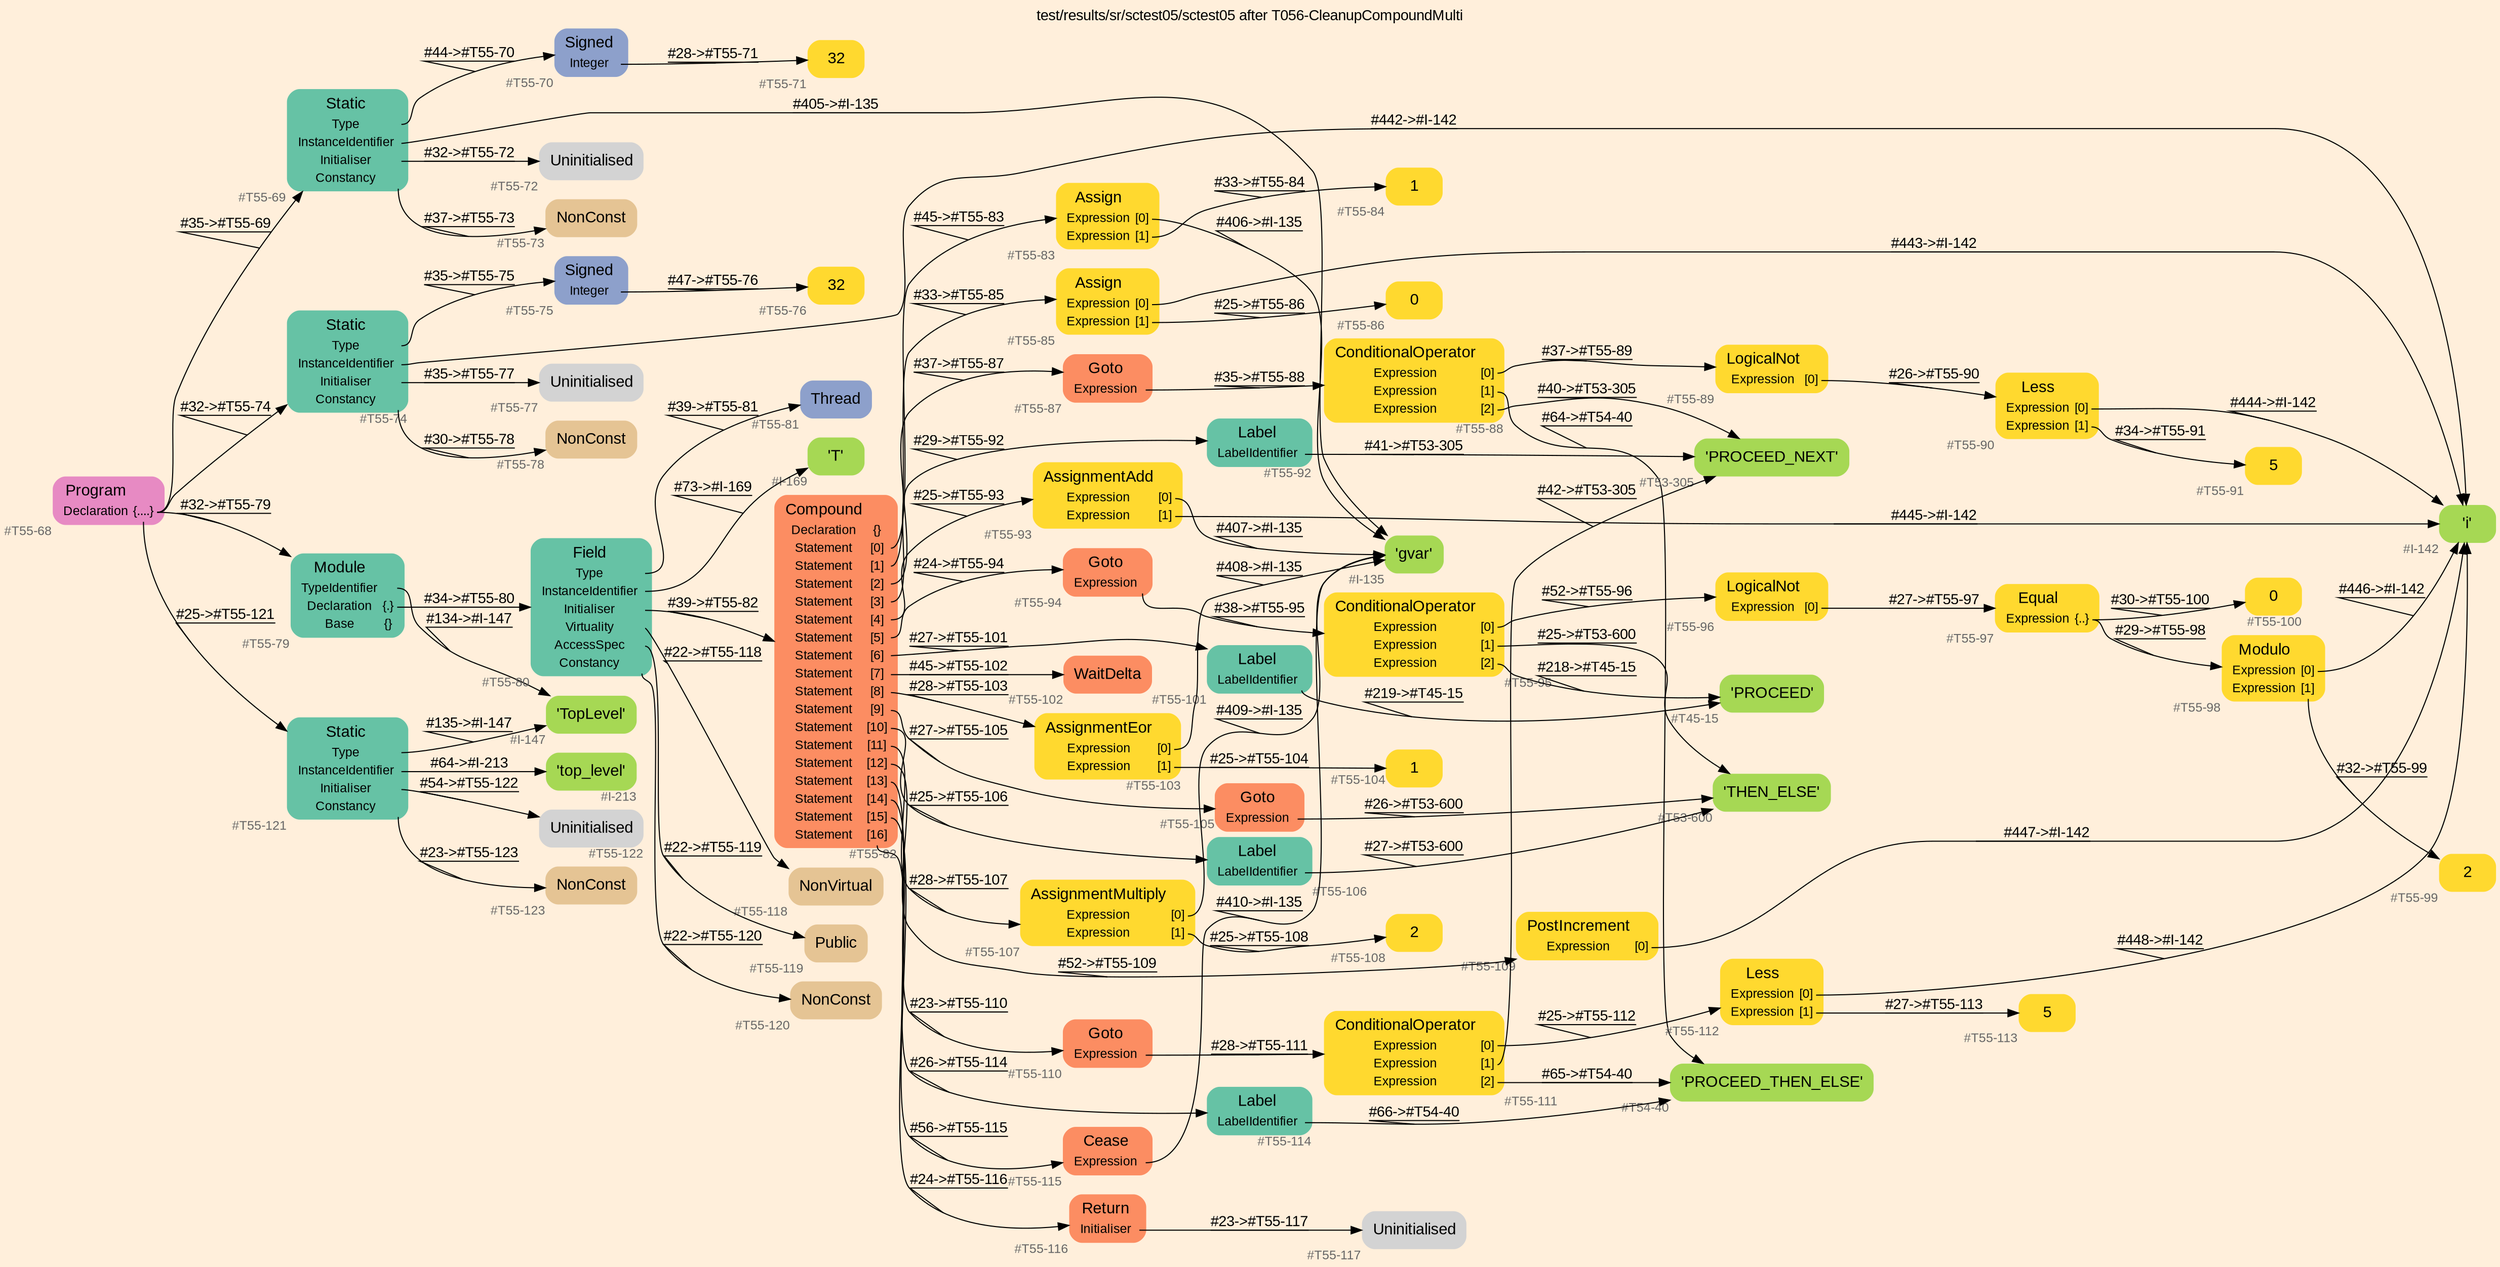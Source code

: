 digraph "test/results/sr/sctest05/sctest05 after T056-CleanupCompoundMulti" {
label = "test/results/sr/sctest05/sctest05 after T056-CleanupCompoundMulti"
labelloc = t
graph [
    rankdir = "LR"
    ranksep = 0.3
    bgcolor = antiquewhite1
    color = black
    fontcolor = black
    fontname = "Arial"
];
node [
    fontname = "Arial"
];
edge [
    fontname = "Arial"
];

// -------------------- node figure --------------------
// -------- block #T55-68 ----------
"#T55-68" [
    fillcolor = "/set28/4"
    xlabel = "#T55-68"
    fontsize = "12"
    fontcolor = grey40
    shape = "plaintext"
    label = <<TABLE BORDER="0" CELLBORDER="0" CELLSPACING="0">
     <TR><TD><FONT COLOR="black" POINT-SIZE="15">Program</FONT></TD></TR>
     <TR><TD><FONT COLOR="black" POINT-SIZE="12">Declaration</FONT></TD><TD PORT="port0"><FONT COLOR="black" POINT-SIZE="12">{....}</FONT></TD></TR>
    </TABLE>>
    style = "rounded,filled"
];

// -------- block #T55-69 ----------
"#T55-69" [
    fillcolor = "/set28/1"
    xlabel = "#T55-69"
    fontsize = "12"
    fontcolor = grey40
    shape = "plaintext"
    label = <<TABLE BORDER="0" CELLBORDER="0" CELLSPACING="0">
     <TR><TD><FONT COLOR="black" POINT-SIZE="15">Static</FONT></TD></TR>
     <TR><TD><FONT COLOR="black" POINT-SIZE="12">Type</FONT></TD><TD PORT="port0"></TD></TR>
     <TR><TD><FONT COLOR="black" POINT-SIZE="12">InstanceIdentifier</FONT></TD><TD PORT="port1"></TD></TR>
     <TR><TD><FONT COLOR="black" POINT-SIZE="12">Initialiser</FONT></TD><TD PORT="port2"></TD></TR>
     <TR><TD><FONT COLOR="black" POINT-SIZE="12">Constancy</FONT></TD><TD PORT="port3"></TD></TR>
    </TABLE>>
    style = "rounded,filled"
];

// -------- block #T55-70 ----------
"#T55-70" [
    fillcolor = "/set28/3"
    xlabel = "#T55-70"
    fontsize = "12"
    fontcolor = grey40
    shape = "plaintext"
    label = <<TABLE BORDER="0" CELLBORDER="0" CELLSPACING="0">
     <TR><TD><FONT COLOR="black" POINT-SIZE="15">Signed</FONT></TD></TR>
     <TR><TD><FONT COLOR="black" POINT-SIZE="12">Integer</FONT></TD><TD PORT="port0"></TD></TR>
    </TABLE>>
    style = "rounded,filled"
];

// -------- block #T55-71 ----------
"#T55-71" [
    fillcolor = "/set28/6"
    xlabel = "#T55-71"
    fontsize = "12"
    fontcolor = grey40
    shape = "plaintext"
    label = <<TABLE BORDER="0" CELLBORDER="0" CELLSPACING="0">
     <TR><TD><FONT COLOR="black" POINT-SIZE="15">32</FONT></TD></TR>
    </TABLE>>
    style = "rounded,filled"
];

// -------- block #I-135 ----------
"#I-135" [
    fillcolor = "/set28/5"
    xlabel = "#I-135"
    fontsize = "12"
    fontcolor = grey40
    shape = "plaintext"
    label = <<TABLE BORDER="0" CELLBORDER="0" CELLSPACING="0">
     <TR><TD><FONT COLOR="black" POINT-SIZE="15">'gvar'</FONT></TD></TR>
    </TABLE>>
    style = "rounded,filled"
];

// -------- block #T55-72 ----------
"#T55-72" [
    xlabel = "#T55-72"
    fontsize = "12"
    fontcolor = grey40
    shape = "plaintext"
    label = <<TABLE BORDER="0" CELLBORDER="0" CELLSPACING="0">
     <TR><TD><FONT COLOR="black" POINT-SIZE="15">Uninitialised</FONT></TD></TR>
    </TABLE>>
    style = "rounded,filled"
];

// -------- block #T55-73 ----------
"#T55-73" [
    fillcolor = "/set28/7"
    xlabel = "#T55-73"
    fontsize = "12"
    fontcolor = grey40
    shape = "plaintext"
    label = <<TABLE BORDER="0" CELLBORDER="0" CELLSPACING="0">
     <TR><TD><FONT COLOR="black" POINT-SIZE="15">NonConst</FONT></TD></TR>
    </TABLE>>
    style = "rounded,filled"
];

// -------- block #T55-74 ----------
"#T55-74" [
    fillcolor = "/set28/1"
    xlabel = "#T55-74"
    fontsize = "12"
    fontcolor = grey40
    shape = "plaintext"
    label = <<TABLE BORDER="0" CELLBORDER="0" CELLSPACING="0">
     <TR><TD><FONT COLOR="black" POINT-SIZE="15">Static</FONT></TD></TR>
     <TR><TD><FONT COLOR="black" POINT-SIZE="12">Type</FONT></TD><TD PORT="port0"></TD></TR>
     <TR><TD><FONT COLOR="black" POINT-SIZE="12">InstanceIdentifier</FONT></TD><TD PORT="port1"></TD></TR>
     <TR><TD><FONT COLOR="black" POINT-SIZE="12">Initialiser</FONT></TD><TD PORT="port2"></TD></TR>
     <TR><TD><FONT COLOR="black" POINT-SIZE="12">Constancy</FONT></TD><TD PORT="port3"></TD></TR>
    </TABLE>>
    style = "rounded,filled"
];

// -------- block #T55-75 ----------
"#T55-75" [
    fillcolor = "/set28/3"
    xlabel = "#T55-75"
    fontsize = "12"
    fontcolor = grey40
    shape = "plaintext"
    label = <<TABLE BORDER="0" CELLBORDER="0" CELLSPACING="0">
     <TR><TD><FONT COLOR="black" POINT-SIZE="15">Signed</FONT></TD></TR>
     <TR><TD><FONT COLOR="black" POINT-SIZE="12">Integer</FONT></TD><TD PORT="port0"></TD></TR>
    </TABLE>>
    style = "rounded,filled"
];

// -------- block #T55-76 ----------
"#T55-76" [
    fillcolor = "/set28/6"
    xlabel = "#T55-76"
    fontsize = "12"
    fontcolor = grey40
    shape = "plaintext"
    label = <<TABLE BORDER="0" CELLBORDER="0" CELLSPACING="0">
     <TR><TD><FONT COLOR="black" POINT-SIZE="15">32</FONT></TD></TR>
    </TABLE>>
    style = "rounded,filled"
];

// -------- block #I-142 ----------
"#I-142" [
    fillcolor = "/set28/5"
    xlabel = "#I-142"
    fontsize = "12"
    fontcolor = grey40
    shape = "plaintext"
    label = <<TABLE BORDER="0" CELLBORDER="0" CELLSPACING="0">
     <TR><TD><FONT COLOR="black" POINT-SIZE="15">'i'</FONT></TD></TR>
    </TABLE>>
    style = "rounded,filled"
];

// -------- block #T55-77 ----------
"#T55-77" [
    xlabel = "#T55-77"
    fontsize = "12"
    fontcolor = grey40
    shape = "plaintext"
    label = <<TABLE BORDER="0" CELLBORDER="0" CELLSPACING="0">
     <TR><TD><FONT COLOR="black" POINT-SIZE="15">Uninitialised</FONT></TD></TR>
    </TABLE>>
    style = "rounded,filled"
];

// -------- block #T55-78 ----------
"#T55-78" [
    fillcolor = "/set28/7"
    xlabel = "#T55-78"
    fontsize = "12"
    fontcolor = grey40
    shape = "plaintext"
    label = <<TABLE BORDER="0" CELLBORDER="0" CELLSPACING="0">
     <TR><TD><FONT COLOR="black" POINT-SIZE="15">NonConst</FONT></TD></TR>
    </TABLE>>
    style = "rounded,filled"
];

// -------- block #T55-79 ----------
"#T55-79" [
    fillcolor = "/set28/1"
    xlabel = "#T55-79"
    fontsize = "12"
    fontcolor = grey40
    shape = "plaintext"
    label = <<TABLE BORDER="0" CELLBORDER="0" CELLSPACING="0">
     <TR><TD><FONT COLOR="black" POINT-SIZE="15">Module</FONT></TD></TR>
     <TR><TD><FONT COLOR="black" POINT-SIZE="12">TypeIdentifier</FONT></TD><TD PORT="port0"></TD></TR>
     <TR><TD><FONT COLOR="black" POINT-SIZE="12">Declaration</FONT></TD><TD PORT="port1"><FONT COLOR="black" POINT-SIZE="12">{.}</FONT></TD></TR>
     <TR><TD><FONT COLOR="black" POINT-SIZE="12">Base</FONT></TD><TD PORT="port2"><FONT COLOR="black" POINT-SIZE="12">{}</FONT></TD></TR>
    </TABLE>>
    style = "rounded,filled"
];

// -------- block #I-147 ----------
"#I-147" [
    fillcolor = "/set28/5"
    xlabel = "#I-147"
    fontsize = "12"
    fontcolor = grey40
    shape = "plaintext"
    label = <<TABLE BORDER="0" CELLBORDER="0" CELLSPACING="0">
     <TR><TD><FONT COLOR="black" POINT-SIZE="15">'TopLevel'</FONT></TD></TR>
    </TABLE>>
    style = "rounded,filled"
];

// -------- block #T55-80 ----------
"#T55-80" [
    fillcolor = "/set28/1"
    xlabel = "#T55-80"
    fontsize = "12"
    fontcolor = grey40
    shape = "plaintext"
    label = <<TABLE BORDER="0" CELLBORDER="0" CELLSPACING="0">
     <TR><TD><FONT COLOR="black" POINT-SIZE="15">Field</FONT></TD></TR>
     <TR><TD><FONT COLOR="black" POINT-SIZE="12">Type</FONT></TD><TD PORT="port0"></TD></TR>
     <TR><TD><FONT COLOR="black" POINT-SIZE="12">InstanceIdentifier</FONT></TD><TD PORT="port1"></TD></TR>
     <TR><TD><FONT COLOR="black" POINT-SIZE="12">Initialiser</FONT></TD><TD PORT="port2"></TD></TR>
     <TR><TD><FONT COLOR="black" POINT-SIZE="12">Virtuality</FONT></TD><TD PORT="port3"></TD></TR>
     <TR><TD><FONT COLOR="black" POINT-SIZE="12">AccessSpec</FONT></TD><TD PORT="port4"></TD></TR>
     <TR><TD><FONT COLOR="black" POINT-SIZE="12">Constancy</FONT></TD><TD PORT="port5"></TD></TR>
    </TABLE>>
    style = "rounded,filled"
];

// -------- block #T55-81 ----------
"#T55-81" [
    fillcolor = "/set28/3"
    xlabel = "#T55-81"
    fontsize = "12"
    fontcolor = grey40
    shape = "plaintext"
    label = <<TABLE BORDER="0" CELLBORDER="0" CELLSPACING="0">
     <TR><TD><FONT COLOR="black" POINT-SIZE="15">Thread</FONT></TD></TR>
    </TABLE>>
    style = "rounded,filled"
];

// -------- block #I-169 ----------
"#I-169" [
    fillcolor = "/set28/5"
    xlabel = "#I-169"
    fontsize = "12"
    fontcolor = grey40
    shape = "plaintext"
    label = <<TABLE BORDER="0" CELLBORDER="0" CELLSPACING="0">
     <TR><TD><FONT COLOR="black" POINT-SIZE="15">'T'</FONT></TD></TR>
    </TABLE>>
    style = "rounded,filled"
];

// -------- block #T55-82 ----------
"#T55-82" [
    fillcolor = "/set28/2"
    xlabel = "#T55-82"
    fontsize = "12"
    fontcolor = grey40
    shape = "plaintext"
    label = <<TABLE BORDER="0" CELLBORDER="0" CELLSPACING="0">
     <TR><TD><FONT COLOR="black" POINT-SIZE="15">Compound</FONT></TD></TR>
     <TR><TD><FONT COLOR="black" POINT-SIZE="12">Declaration</FONT></TD><TD PORT="port0"><FONT COLOR="black" POINT-SIZE="12">{}</FONT></TD></TR>
     <TR><TD><FONT COLOR="black" POINT-SIZE="12">Statement</FONT></TD><TD PORT="port1"><FONT COLOR="black" POINT-SIZE="12">[0]</FONT></TD></TR>
     <TR><TD><FONT COLOR="black" POINT-SIZE="12">Statement</FONT></TD><TD PORT="port2"><FONT COLOR="black" POINT-SIZE="12">[1]</FONT></TD></TR>
     <TR><TD><FONT COLOR="black" POINT-SIZE="12">Statement</FONT></TD><TD PORT="port3"><FONT COLOR="black" POINT-SIZE="12">[2]</FONT></TD></TR>
     <TR><TD><FONT COLOR="black" POINT-SIZE="12">Statement</FONT></TD><TD PORT="port4"><FONT COLOR="black" POINT-SIZE="12">[3]</FONT></TD></TR>
     <TR><TD><FONT COLOR="black" POINT-SIZE="12">Statement</FONT></TD><TD PORT="port5"><FONT COLOR="black" POINT-SIZE="12">[4]</FONT></TD></TR>
     <TR><TD><FONT COLOR="black" POINT-SIZE="12">Statement</FONT></TD><TD PORT="port6"><FONT COLOR="black" POINT-SIZE="12">[5]</FONT></TD></TR>
     <TR><TD><FONT COLOR="black" POINT-SIZE="12">Statement</FONT></TD><TD PORT="port7"><FONT COLOR="black" POINT-SIZE="12">[6]</FONT></TD></TR>
     <TR><TD><FONT COLOR="black" POINT-SIZE="12">Statement</FONT></TD><TD PORT="port8"><FONT COLOR="black" POINT-SIZE="12">[7]</FONT></TD></TR>
     <TR><TD><FONT COLOR="black" POINT-SIZE="12">Statement</FONT></TD><TD PORT="port9"><FONT COLOR="black" POINT-SIZE="12">[8]</FONT></TD></TR>
     <TR><TD><FONT COLOR="black" POINT-SIZE="12">Statement</FONT></TD><TD PORT="port10"><FONT COLOR="black" POINT-SIZE="12">[9]</FONT></TD></TR>
     <TR><TD><FONT COLOR="black" POINT-SIZE="12">Statement</FONT></TD><TD PORT="port11"><FONT COLOR="black" POINT-SIZE="12">[10]</FONT></TD></TR>
     <TR><TD><FONT COLOR="black" POINT-SIZE="12">Statement</FONT></TD><TD PORT="port12"><FONT COLOR="black" POINT-SIZE="12">[11]</FONT></TD></TR>
     <TR><TD><FONT COLOR="black" POINT-SIZE="12">Statement</FONT></TD><TD PORT="port13"><FONT COLOR="black" POINT-SIZE="12">[12]</FONT></TD></TR>
     <TR><TD><FONT COLOR="black" POINT-SIZE="12">Statement</FONT></TD><TD PORT="port14"><FONT COLOR="black" POINT-SIZE="12">[13]</FONT></TD></TR>
     <TR><TD><FONT COLOR="black" POINT-SIZE="12">Statement</FONT></TD><TD PORT="port15"><FONT COLOR="black" POINT-SIZE="12">[14]</FONT></TD></TR>
     <TR><TD><FONT COLOR="black" POINT-SIZE="12">Statement</FONT></TD><TD PORT="port16"><FONT COLOR="black" POINT-SIZE="12">[15]</FONT></TD></TR>
     <TR><TD><FONT COLOR="black" POINT-SIZE="12">Statement</FONT></TD><TD PORT="port17"><FONT COLOR="black" POINT-SIZE="12">[16]</FONT></TD></TR>
    </TABLE>>
    style = "rounded,filled"
];

// -------- block #T55-83 ----------
"#T55-83" [
    fillcolor = "/set28/6"
    xlabel = "#T55-83"
    fontsize = "12"
    fontcolor = grey40
    shape = "plaintext"
    label = <<TABLE BORDER="0" CELLBORDER="0" CELLSPACING="0">
     <TR><TD><FONT COLOR="black" POINT-SIZE="15">Assign</FONT></TD></TR>
     <TR><TD><FONT COLOR="black" POINT-SIZE="12">Expression</FONT></TD><TD PORT="port0"><FONT COLOR="black" POINT-SIZE="12">[0]</FONT></TD></TR>
     <TR><TD><FONT COLOR="black" POINT-SIZE="12">Expression</FONT></TD><TD PORT="port1"><FONT COLOR="black" POINT-SIZE="12">[1]</FONT></TD></TR>
    </TABLE>>
    style = "rounded,filled"
];

// -------- block #T55-84 ----------
"#T55-84" [
    fillcolor = "/set28/6"
    xlabel = "#T55-84"
    fontsize = "12"
    fontcolor = grey40
    shape = "plaintext"
    label = <<TABLE BORDER="0" CELLBORDER="0" CELLSPACING="0">
     <TR><TD><FONT COLOR="black" POINT-SIZE="15">1</FONT></TD></TR>
    </TABLE>>
    style = "rounded,filled"
];

// -------- block #T55-85 ----------
"#T55-85" [
    fillcolor = "/set28/6"
    xlabel = "#T55-85"
    fontsize = "12"
    fontcolor = grey40
    shape = "plaintext"
    label = <<TABLE BORDER="0" CELLBORDER="0" CELLSPACING="0">
     <TR><TD><FONT COLOR="black" POINT-SIZE="15">Assign</FONT></TD></TR>
     <TR><TD><FONT COLOR="black" POINT-SIZE="12">Expression</FONT></TD><TD PORT="port0"><FONT COLOR="black" POINT-SIZE="12">[0]</FONT></TD></TR>
     <TR><TD><FONT COLOR="black" POINT-SIZE="12">Expression</FONT></TD><TD PORT="port1"><FONT COLOR="black" POINT-SIZE="12">[1]</FONT></TD></TR>
    </TABLE>>
    style = "rounded,filled"
];

// -------- block #T55-86 ----------
"#T55-86" [
    fillcolor = "/set28/6"
    xlabel = "#T55-86"
    fontsize = "12"
    fontcolor = grey40
    shape = "plaintext"
    label = <<TABLE BORDER="0" CELLBORDER="0" CELLSPACING="0">
     <TR><TD><FONT COLOR="black" POINT-SIZE="15">0</FONT></TD></TR>
    </TABLE>>
    style = "rounded,filled"
];

// -------- block #T55-87 ----------
"#T55-87" [
    fillcolor = "/set28/2"
    xlabel = "#T55-87"
    fontsize = "12"
    fontcolor = grey40
    shape = "plaintext"
    label = <<TABLE BORDER="0" CELLBORDER="0" CELLSPACING="0">
     <TR><TD><FONT COLOR="black" POINT-SIZE="15">Goto</FONT></TD></TR>
     <TR><TD><FONT COLOR="black" POINT-SIZE="12">Expression</FONT></TD><TD PORT="port0"></TD></TR>
    </TABLE>>
    style = "rounded,filled"
];

// -------- block #T55-88 ----------
"#T55-88" [
    fillcolor = "/set28/6"
    xlabel = "#T55-88"
    fontsize = "12"
    fontcolor = grey40
    shape = "plaintext"
    label = <<TABLE BORDER="0" CELLBORDER="0" CELLSPACING="0">
     <TR><TD><FONT COLOR="black" POINT-SIZE="15">ConditionalOperator</FONT></TD></TR>
     <TR><TD><FONT COLOR="black" POINT-SIZE="12">Expression</FONT></TD><TD PORT="port0"><FONT COLOR="black" POINT-SIZE="12">[0]</FONT></TD></TR>
     <TR><TD><FONT COLOR="black" POINT-SIZE="12">Expression</FONT></TD><TD PORT="port1"><FONT COLOR="black" POINT-SIZE="12">[1]</FONT></TD></TR>
     <TR><TD><FONT COLOR="black" POINT-SIZE="12">Expression</FONT></TD><TD PORT="port2"><FONT COLOR="black" POINT-SIZE="12">[2]</FONT></TD></TR>
    </TABLE>>
    style = "rounded,filled"
];

// -------- block #T55-89 ----------
"#T55-89" [
    fillcolor = "/set28/6"
    xlabel = "#T55-89"
    fontsize = "12"
    fontcolor = grey40
    shape = "plaintext"
    label = <<TABLE BORDER="0" CELLBORDER="0" CELLSPACING="0">
     <TR><TD><FONT COLOR="black" POINT-SIZE="15">LogicalNot</FONT></TD></TR>
     <TR><TD><FONT COLOR="black" POINT-SIZE="12">Expression</FONT></TD><TD PORT="port0"><FONT COLOR="black" POINT-SIZE="12">[0]</FONT></TD></TR>
    </TABLE>>
    style = "rounded,filled"
];

// -------- block #T55-90 ----------
"#T55-90" [
    fillcolor = "/set28/6"
    xlabel = "#T55-90"
    fontsize = "12"
    fontcolor = grey40
    shape = "plaintext"
    label = <<TABLE BORDER="0" CELLBORDER="0" CELLSPACING="0">
     <TR><TD><FONT COLOR="black" POINT-SIZE="15">Less</FONT></TD></TR>
     <TR><TD><FONT COLOR="black" POINT-SIZE="12">Expression</FONT></TD><TD PORT="port0"><FONT COLOR="black" POINT-SIZE="12">[0]</FONT></TD></TR>
     <TR><TD><FONT COLOR="black" POINT-SIZE="12">Expression</FONT></TD><TD PORT="port1"><FONT COLOR="black" POINT-SIZE="12">[1]</FONT></TD></TR>
    </TABLE>>
    style = "rounded,filled"
];

// -------- block #T55-91 ----------
"#T55-91" [
    fillcolor = "/set28/6"
    xlabel = "#T55-91"
    fontsize = "12"
    fontcolor = grey40
    shape = "plaintext"
    label = <<TABLE BORDER="0" CELLBORDER="0" CELLSPACING="0">
     <TR><TD><FONT COLOR="black" POINT-SIZE="15">5</FONT></TD></TR>
    </TABLE>>
    style = "rounded,filled"
];

// -------- block #T54-40 ----------
"#T54-40" [
    fillcolor = "/set28/5"
    xlabel = "#T54-40"
    fontsize = "12"
    fontcolor = grey40
    shape = "plaintext"
    label = <<TABLE BORDER="0" CELLBORDER="0" CELLSPACING="0">
     <TR><TD><FONT COLOR="black" POINT-SIZE="15">'PROCEED_THEN_ELSE'</FONT></TD></TR>
    </TABLE>>
    style = "rounded,filled"
];

// -------- block #T53-305 ----------
"#T53-305" [
    fillcolor = "/set28/5"
    xlabel = "#T53-305"
    fontsize = "12"
    fontcolor = grey40
    shape = "plaintext"
    label = <<TABLE BORDER="0" CELLBORDER="0" CELLSPACING="0">
     <TR><TD><FONT COLOR="black" POINT-SIZE="15">'PROCEED_NEXT'</FONT></TD></TR>
    </TABLE>>
    style = "rounded,filled"
];

// -------- block #T55-92 ----------
"#T55-92" [
    fillcolor = "/set28/1"
    xlabel = "#T55-92"
    fontsize = "12"
    fontcolor = grey40
    shape = "plaintext"
    label = <<TABLE BORDER="0" CELLBORDER="0" CELLSPACING="0">
     <TR><TD><FONT COLOR="black" POINT-SIZE="15">Label</FONT></TD></TR>
     <TR><TD><FONT COLOR="black" POINT-SIZE="12">LabelIdentifier</FONT></TD><TD PORT="port0"></TD></TR>
    </TABLE>>
    style = "rounded,filled"
];

// -------- block #T55-93 ----------
"#T55-93" [
    fillcolor = "/set28/6"
    xlabel = "#T55-93"
    fontsize = "12"
    fontcolor = grey40
    shape = "plaintext"
    label = <<TABLE BORDER="0" CELLBORDER="0" CELLSPACING="0">
     <TR><TD><FONT COLOR="black" POINT-SIZE="15">AssignmentAdd</FONT></TD></TR>
     <TR><TD><FONT COLOR="black" POINT-SIZE="12">Expression</FONT></TD><TD PORT="port0"><FONT COLOR="black" POINT-SIZE="12">[0]</FONT></TD></TR>
     <TR><TD><FONT COLOR="black" POINT-SIZE="12">Expression</FONT></TD><TD PORT="port1"><FONT COLOR="black" POINT-SIZE="12">[1]</FONT></TD></TR>
    </TABLE>>
    style = "rounded,filled"
];

// -------- block #T55-94 ----------
"#T55-94" [
    fillcolor = "/set28/2"
    xlabel = "#T55-94"
    fontsize = "12"
    fontcolor = grey40
    shape = "plaintext"
    label = <<TABLE BORDER="0" CELLBORDER="0" CELLSPACING="0">
     <TR><TD><FONT COLOR="black" POINT-SIZE="15">Goto</FONT></TD></TR>
     <TR><TD><FONT COLOR="black" POINT-SIZE="12">Expression</FONT></TD><TD PORT="port0"></TD></TR>
    </TABLE>>
    style = "rounded,filled"
];

// -------- block #T55-95 ----------
"#T55-95" [
    fillcolor = "/set28/6"
    xlabel = "#T55-95"
    fontsize = "12"
    fontcolor = grey40
    shape = "plaintext"
    label = <<TABLE BORDER="0" CELLBORDER="0" CELLSPACING="0">
     <TR><TD><FONT COLOR="black" POINT-SIZE="15">ConditionalOperator</FONT></TD></TR>
     <TR><TD><FONT COLOR="black" POINT-SIZE="12">Expression</FONT></TD><TD PORT="port0"><FONT COLOR="black" POINT-SIZE="12">[0]</FONT></TD></TR>
     <TR><TD><FONT COLOR="black" POINT-SIZE="12">Expression</FONT></TD><TD PORT="port1"><FONT COLOR="black" POINT-SIZE="12">[1]</FONT></TD></TR>
     <TR><TD><FONT COLOR="black" POINT-SIZE="12">Expression</FONT></TD><TD PORT="port2"><FONT COLOR="black" POINT-SIZE="12">[2]</FONT></TD></TR>
    </TABLE>>
    style = "rounded,filled"
];

// -------- block #T55-96 ----------
"#T55-96" [
    fillcolor = "/set28/6"
    xlabel = "#T55-96"
    fontsize = "12"
    fontcolor = grey40
    shape = "plaintext"
    label = <<TABLE BORDER="0" CELLBORDER="0" CELLSPACING="0">
     <TR><TD><FONT COLOR="black" POINT-SIZE="15">LogicalNot</FONT></TD></TR>
     <TR><TD><FONT COLOR="black" POINT-SIZE="12">Expression</FONT></TD><TD PORT="port0"><FONT COLOR="black" POINT-SIZE="12">[0]</FONT></TD></TR>
    </TABLE>>
    style = "rounded,filled"
];

// -------- block #T55-97 ----------
"#T55-97" [
    fillcolor = "/set28/6"
    xlabel = "#T55-97"
    fontsize = "12"
    fontcolor = grey40
    shape = "plaintext"
    label = <<TABLE BORDER="0" CELLBORDER="0" CELLSPACING="0">
     <TR><TD><FONT COLOR="black" POINT-SIZE="15">Equal</FONT></TD></TR>
     <TR><TD><FONT COLOR="black" POINT-SIZE="12">Expression</FONT></TD><TD PORT="port0"><FONT COLOR="black" POINT-SIZE="12">{..}</FONT></TD></TR>
    </TABLE>>
    style = "rounded,filled"
];

// -------- block #T55-98 ----------
"#T55-98" [
    fillcolor = "/set28/6"
    xlabel = "#T55-98"
    fontsize = "12"
    fontcolor = grey40
    shape = "plaintext"
    label = <<TABLE BORDER="0" CELLBORDER="0" CELLSPACING="0">
     <TR><TD><FONT COLOR="black" POINT-SIZE="15">Modulo</FONT></TD></TR>
     <TR><TD><FONT COLOR="black" POINT-SIZE="12">Expression</FONT></TD><TD PORT="port0"><FONT COLOR="black" POINT-SIZE="12">[0]</FONT></TD></TR>
     <TR><TD><FONT COLOR="black" POINT-SIZE="12">Expression</FONT></TD><TD PORT="port1"><FONT COLOR="black" POINT-SIZE="12">[1]</FONT></TD></TR>
    </TABLE>>
    style = "rounded,filled"
];

// -------- block #T55-99 ----------
"#T55-99" [
    fillcolor = "/set28/6"
    xlabel = "#T55-99"
    fontsize = "12"
    fontcolor = grey40
    shape = "plaintext"
    label = <<TABLE BORDER="0" CELLBORDER="0" CELLSPACING="0">
     <TR><TD><FONT COLOR="black" POINT-SIZE="15">2</FONT></TD></TR>
    </TABLE>>
    style = "rounded,filled"
];

// -------- block #T55-100 ----------
"#T55-100" [
    fillcolor = "/set28/6"
    xlabel = "#T55-100"
    fontsize = "12"
    fontcolor = grey40
    shape = "plaintext"
    label = <<TABLE BORDER="0" CELLBORDER="0" CELLSPACING="0">
     <TR><TD><FONT COLOR="black" POINT-SIZE="15">0</FONT></TD></TR>
    </TABLE>>
    style = "rounded,filled"
];

// -------- block #T53-600 ----------
"#T53-600" [
    fillcolor = "/set28/5"
    xlabel = "#T53-600"
    fontsize = "12"
    fontcolor = grey40
    shape = "plaintext"
    label = <<TABLE BORDER="0" CELLBORDER="0" CELLSPACING="0">
     <TR><TD><FONT COLOR="black" POINT-SIZE="15">'THEN_ELSE'</FONT></TD></TR>
    </TABLE>>
    style = "rounded,filled"
];

// -------- block #T45-15 ----------
"#T45-15" [
    fillcolor = "/set28/5"
    xlabel = "#T45-15"
    fontsize = "12"
    fontcolor = grey40
    shape = "plaintext"
    label = <<TABLE BORDER="0" CELLBORDER="0" CELLSPACING="0">
     <TR><TD><FONT COLOR="black" POINT-SIZE="15">'PROCEED'</FONT></TD></TR>
    </TABLE>>
    style = "rounded,filled"
];

// -------- block #T55-101 ----------
"#T55-101" [
    fillcolor = "/set28/1"
    xlabel = "#T55-101"
    fontsize = "12"
    fontcolor = grey40
    shape = "plaintext"
    label = <<TABLE BORDER="0" CELLBORDER="0" CELLSPACING="0">
     <TR><TD><FONT COLOR="black" POINT-SIZE="15">Label</FONT></TD></TR>
     <TR><TD><FONT COLOR="black" POINT-SIZE="12">LabelIdentifier</FONT></TD><TD PORT="port0"></TD></TR>
    </TABLE>>
    style = "rounded,filled"
];

// -------- block #T55-102 ----------
"#T55-102" [
    fillcolor = "/set28/2"
    xlabel = "#T55-102"
    fontsize = "12"
    fontcolor = grey40
    shape = "plaintext"
    label = <<TABLE BORDER="0" CELLBORDER="0" CELLSPACING="0">
     <TR><TD><FONT COLOR="black" POINT-SIZE="15">WaitDelta</FONT></TD></TR>
    </TABLE>>
    style = "rounded,filled"
];

// -------- block #T55-103 ----------
"#T55-103" [
    fillcolor = "/set28/6"
    xlabel = "#T55-103"
    fontsize = "12"
    fontcolor = grey40
    shape = "plaintext"
    label = <<TABLE BORDER="0" CELLBORDER="0" CELLSPACING="0">
     <TR><TD><FONT COLOR="black" POINT-SIZE="15">AssignmentEor</FONT></TD></TR>
     <TR><TD><FONT COLOR="black" POINT-SIZE="12">Expression</FONT></TD><TD PORT="port0"><FONT COLOR="black" POINT-SIZE="12">[0]</FONT></TD></TR>
     <TR><TD><FONT COLOR="black" POINT-SIZE="12">Expression</FONT></TD><TD PORT="port1"><FONT COLOR="black" POINT-SIZE="12">[1]</FONT></TD></TR>
    </TABLE>>
    style = "rounded,filled"
];

// -------- block #T55-104 ----------
"#T55-104" [
    fillcolor = "/set28/6"
    xlabel = "#T55-104"
    fontsize = "12"
    fontcolor = grey40
    shape = "plaintext"
    label = <<TABLE BORDER="0" CELLBORDER="0" CELLSPACING="0">
     <TR><TD><FONT COLOR="black" POINT-SIZE="15">1</FONT></TD></TR>
    </TABLE>>
    style = "rounded,filled"
];

// -------- block #T55-105 ----------
"#T55-105" [
    fillcolor = "/set28/2"
    xlabel = "#T55-105"
    fontsize = "12"
    fontcolor = grey40
    shape = "plaintext"
    label = <<TABLE BORDER="0" CELLBORDER="0" CELLSPACING="0">
     <TR><TD><FONT COLOR="black" POINT-SIZE="15">Goto</FONT></TD></TR>
     <TR><TD><FONT COLOR="black" POINT-SIZE="12">Expression</FONT></TD><TD PORT="port0"></TD></TR>
    </TABLE>>
    style = "rounded,filled"
];

// -------- block #T55-106 ----------
"#T55-106" [
    fillcolor = "/set28/1"
    xlabel = "#T55-106"
    fontsize = "12"
    fontcolor = grey40
    shape = "plaintext"
    label = <<TABLE BORDER="0" CELLBORDER="0" CELLSPACING="0">
     <TR><TD><FONT COLOR="black" POINT-SIZE="15">Label</FONT></TD></TR>
     <TR><TD><FONT COLOR="black" POINT-SIZE="12">LabelIdentifier</FONT></TD><TD PORT="port0"></TD></TR>
    </TABLE>>
    style = "rounded,filled"
];

// -------- block #T55-107 ----------
"#T55-107" [
    fillcolor = "/set28/6"
    xlabel = "#T55-107"
    fontsize = "12"
    fontcolor = grey40
    shape = "plaintext"
    label = <<TABLE BORDER="0" CELLBORDER="0" CELLSPACING="0">
     <TR><TD><FONT COLOR="black" POINT-SIZE="15">AssignmentMultiply</FONT></TD></TR>
     <TR><TD><FONT COLOR="black" POINT-SIZE="12">Expression</FONT></TD><TD PORT="port0"><FONT COLOR="black" POINT-SIZE="12">[0]</FONT></TD></TR>
     <TR><TD><FONT COLOR="black" POINT-SIZE="12">Expression</FONT></TD><TD PORT="port1"><FONT COLOR="black" POINT-SIZE="12">[1]</FONT></TD></TR>
    </TABLE>>
    style = "rounded,filled"
];

// -------- block #T55-108 ----------
"#T55-108" [
    fillcolor = "/set28/6"
    xlabel = "#T55-108"
    fontsize = "12"
    fontcolor = grey40
    shape = "plaintext"
    label = <<TABLE BORDER="0" CELLBORDER="0" CELLSPACING="0">
     <TR><TD><FONT COLOR="black" POINT-SIZE="15">2</FONT></TD></TR>
    </TABLE>>
    style = "rounded,filled"
];

// -------- block #T55-109 ----------
"#T55-109" [
    fillcolor = "/set28/6"
    xlabel = "#T55-109"
    fontsize = "12"
    fontcolor = grey40
    shape = "plaintext"
    label = <<TABLE BORDER="0" CELLBORDER="0" CELLSPACING="0">
     <TR><TD><FONT COLOR="black" POINT-SIZE="15">PostIncrement</FONT></TD></TR>
     <TR><TD><FONT COLOR="black" POINT-SIZE="12">Expression</FONT></TD><TD PORT="port0"><FONT COLOR="black" POINT-SIZE="12">[0]</FONT></TD></TR>
    </TABLE>>
    style = "rounded,filled"
];

// -------- block #T55-110 ----------
"#T55-110" [
    fillcolor = "/set28/2"
    xlabel = "#T55-110"
    fontsize = "12"
    fontcolor = grey40
    shape = "plaintext"
    label = <<TABLE BORDER="0" CELLBORDER="0" CELLSPACING="0">
     <TR><TD><FONT COLOR="black" POINT-SIZE="15">Goto</FONT></TD></TR>
     <TR><TD><FONT COLOR="black" POINT-SIZE="12">Expression</FONT></TD><TD PORT="port0"></TD></TR>
    </TABLE>>
    style = "rounded,filled"
];

// -------- block #T55-111 ----------
"#T55-111" [
    fillcolor = "/set28/6"
    xlabel = "#T55-111"
    fontsize = "12"
    fontcolor = grey40
    shape = "plaintext"
    label = <<TABLE BORDER="0" CELLBORDER="0" CELLSPACING="0">
     <TR><TD><FONT COLOR="black" POINT-SIZE="15">ConditionalOperator</FONT></TD></TR>
     <TR><TD><FONT COLOR="black" POINT-SIZE="12">Expression</FONT></TD><TD PORT="port0"><FONT COLOR="black" POINT-SIZE="12">[0]</FONT></TD></TR>
     <TR><TD><FONT COLOR="black" POINT-SIZE="12">Expression</FONT></TD><TD PORT="port1"><FONT COLOR="black" POINT-SIZE="12">[1]</FONT></TD></TR>
     <TR><TD><FONT COLOR="black" POINT-SIZE="12">Expression</FONT></TD><TD PORT="port2"><FONT COLOR="black" POINT-SIZE="12">[2]</FONT></TD></TR>
    </TABLE>>
    style = "rounded,filled"
];

// -------- block #T55-112 ----------
"#T55-112" [
    fillcolor = "/set28/6"
    xlabel = "#T55-112"
    fontsize = "12"
    fontcolor = grey40
    shape = "plaintext"
    label = <<TABLE BORDER="0" CELLBORDER="0" CELLSPACING="0">
     <TR><TD><FONT COLOR="black" POINT-SIZE="15">Less</FONT></TD></TR>
     <TR><TD><FONT COLOR="black" POINT-SIZE="12">Expression</FONT></TD><TD PORT="port0"><FONT COLOR="black" POINT-SIZE="12">[0]</FONT></TD></TR>
     <TR><TD><FONT COLOR="black" POINT-SIZE="12">Expression</FONT></TD><TD PORT="port1"><FONT COLOR="black" POINT-SIZE="12">[1]</FONT></TD></TR>
    </TABLE>>
    style = "rounded,filled"
];

// -------- block #T55-113 ----------
"#T55-113" [
    fillcolor = "/set28/6"
    xlabel = "#T55-113"
    fontsize = "12"
    fontcolor = grey40
    shape = "plaintext"
    label = <<TABLE BORDER="0" CELLBORDER="0" CELLSPACING="0">
     <TR><TD><FONT COLOR="black" POINT-SIZE="15">5</FONT></TD></TR>
    </TABLE>>
    style = "rounded,filled"
];

// -------- block #T55-114 ----------
"#T55-114" [
    fillcolor = "/set28/1"
    xlabel = "#T55-114"
    fontsize = "12"
    fontcolor = grey40
    shape = "plaintext"
    label = <<TABLE BORDER="0" CELLBORDER="0" CELLSPACING="0">
     <TR><TD><FONT COLOR="black" POINT-SIZE="15">Label</FONT></TD></TR>
     <TR><TD><FONT COLOR="black" POINT-SIZE="12">LabelIdentifier</FONT></TD><TD PORT="port0"></TD></TR>
    </TABLE>>
    style = "rounded,filled"
];

// -------- block #T55-115 ----------
"#T55-115" [
    fillcolor = "/set28/2"
    xlabel = "#T55-115"
    fontsize = "12"
    fontcolor = grey40
    shape = "plaintext"
    label = <<TABLE BORDER="0" CELLBORDER="0" CELLSPACING="0">
     <TR><TD><FONT COLOR="black" POINT-SIZE="15">Cease</FONT></TD></TR>
     <TR><TD><FONT COLOR="black" POINT-SIZE="12">Expression</FONT></TD><TD PORT="port0"></TD></TR>
    </TABLE>>
    style = "rounded,filled"
];

// -------- block #T55-116 ----------
"#T55-116" [
    fillcolor = "/set28/2"
    xlabel = "#T55-116"
    fontsize = "12"
    fontcolor = grey40
    shape = "plaintext"
    label = <<TABLE BORDER="0" CELLBORDER="0" CELLSPACING="0">
     <TR><TD><FONT COLOR="black" POINT-SIZE="15">Return</FONT></TD></TR>
     <TR><TD><FONT COLOR="black" POINT-SIZE="12">Initialiser</FONT></TD><TD PORT="port0"></TD></TR>
    </TABLE>>
    style = "rounded,filled"
];

// -------- block #T55-117 ----------
"#T55-117" [
    xlabel = "#T55-117"
    fontsize = "12"
    fontcolor = grey40
    shape = "plaintext"
    label = <<TABLE BORDER="0" CELLBORDER="0" CELLSPACING="0">
     <TR><TD><FONT COLOR="black" POINT-SIZE="15">Uninitialised</FONT></TD></TR>
    </TABLE>>
    style = "rounded,filled"
];

// -------- block #T55-118 ----------
"#T55-118" [
    fillcolor = "/set28/7"
    xlabel = "#T55-118"
    fontsize = "12"
    fontcolor = grey40
    shape = "plaintext"
    label = <<TABLE BORDER="0" CELLBORDER="0" CELLSPACING="0">
     <TR><TD><FONT COLOR="black" POINT-SIZE="15">NonVirtual</FONT></TD></TR>
    </TABLE>>
    style = "rounded,filled"
];

// -------- block #T55-119 ----------
"#T55-119" [
    fillcolor = "/set28/7"
    xlabel = "#T55-119"
    fontsize = "12"
    fontcolor = grey40
    shape = "plaintext"
    label = <<TABLE BORDER="0" CELLBORDER="0" CELLSPACING="0">
     <TR><TD><FONT COLOR="black" POINT-SIZE="15">Public</FONT></TD></TR>
    </TABLE>>
    style = "rounded,filled"
];

// -------- block #T55-120 ----------
"#T55-120" [
    fillcolor = "/set28/7"
    xlabel = "#T55-120"
    fontsize = "12"
    fontcolor = grey40
    shape = "plaintext"
    label = <<TABLE BORDER="0" CELLBORDER="0" CELLSPACING="0">
     <TR><TD><FONT COLOR="black" POINT-SIZE="15">NonConst</FONT></TD></TR>
    </TABLE>>
    style = "rounded,filled"
];

// -------- block #T55-121 ----------
"#T55-121" [
    fillcolor = "/set28/1"
    xlabel = "#T55-121"
    fontsize = "12"
    fontcolor = grey40
    shape = "plaintext"
    label = <<TABLE BORDER="0" CELLBORDER="0" CELLSPACING="0">
     <TR><TD><FONT COLOR="black" POINT-SIZE="15">Static</FONT></TD></TR>
     <TR><TD><FONT COLOR="black" POINT-SIZE="12">Type</FONT></TD><TD PORT="port0"></TD></TR>
     <TR><TD><FONT COLOR="black" POINT-SIZE="12">InstanceIdentifier</FONT></TD><TD PORT="port1"></TD></TR>
     <TR><TD><FONT COLOR="black" POINT-SIZE="12">Initialiser</FONT></TD><TD PORT="port2"></TD></TR>
     <TR><TD><FONT COLOR="black" POINT-SIZE="12">Constancy</FONT></TD><TD PORT="port3"></TD></TR>
    </TABLE>>
    style = "rounded,filled"
];

// -------- block #I-213 ----------
"#I-213" [
    fillcolor = "/set28/5"
    xlabel = "#I-213"
    fontsize = "12"
    fontcolor = grey40
    shape = "plaintext"
    label = <<TABLE BORDER="0" CELLBORDER="0" CELLSPACING="0">
     <TR><TD><FONT COLOR="black" POINT-SIZE="15">'top_level'</FONT></TD></TR>
    </TABLE>>
    style = "rounded,filled"
];

// -------- block #T55-122 ----------
"#T55-122" [
    xlabel = "#T55-122"
    fontsize = "12"
    fontcolor = grey40
    shape = "plaintext"
    label = <<TABLE BORDER="0" CELLBORDER="0" CELLSPACING="0">
     <TR><TD><FONT COLOR="black" POINT-SIZE="15">Uninitialised</FONT></TD></TR>
    </TABLE>>
    style = "rounded,filled"
];

// -------- block #T55-123 ----------
"#T55-123" [
    fillcolor = "/set28/7"
    xlabel = "#T55-123"
    fontsize = "12"
    fontcolor = grey40
    shape = "plaintext"
    label = <<TABLE BORDER="0" CELLBORDER="0" CELLSPACING="0">
     <TR><TD><FONT COLOR="black" POINT-SIZE="15">NonConst</FONT></TD></TR>
    </TABLE>>
    style = "rounded,filled"
];

"#T55-68":port0 -> "#T55-69" [
    label = "#35-&gt;#T55-69"
    decorate = true
    color = black
    fontcolor = black
];

"#T55-68":port0 -> "#T55-74" [
    label = "#32-&gt;#T55-74"
    decorate = true
    color = black
    fontcolor = black
];

"#T55-68":port0 -> "#T55-79" [
    label = "#32-&gt;#T55-79"
    decorate = true
    color = black
    fontcolor = black
];

"#T55-68":port0 -> "#T55-121" [
    label = "#25-&gt;#T55-121"
    decorate = true
    color = black
    fontcolor = black
];

"#T55-69":port0 -> "#T55-70" [
    label = "#44-&gt;#T55-70"
    decorate = true
    color = black
    fontcolor = black
];

"#T55-69":port1 -> "#I-135" [
    label = "#405-&gt;#I-135"
    decorate = true
    color = black
    fontcolor = black
];

"#T55-69":port2 -> "#T55-72" [
    label = "#32-&gt;#T55-72"
    decorate = true
    color = black
    fontcolor = black
];

"#T55-69":port3 -> "#T55-73" [
    label = "#37-&gt;#T55-73"
    decorate = true
    color = black
    fontcolor = black
];

"#T55-70":port0 -> "#T55-71" [
    label = "#28-&gt;#T55-71"
    decorate = true
    color = black
    fontcolor = black
];

"#T55-74":port0 -> "#T55-75" [
    label = "#35-&gt;#T55-75"
    decorate = true
    color = black
    fontcolor = black
];

"#T55-74":port1 -> "#I-142" [
    label = "#442-&gt;#I-142"
    decorate = true
    color = black
    fontcolor = black
];

"#T55-74":port2 -> "#T55-77" [
    label = "#35-&gt;#T55-77"
    decorate = true
    color = black
    fontcolor = black
];

"#T55-74":port3 -> "#T55-78" [
    label = "#30-&gt;#T55-78"
    decorate = true
    color = black
    fontcolor = black
];

"#T55-75":port0 -> "#T55-76" [
    label = "#47-&gt;#T55-76"
    decorate = true
    color = black
    fontcolor = black
];

"#T55-79":port0 -> "#I-147" [
    label = "#134-&gt;#I-147"
    decorate = true
    color = black
    fontcolor = black
];

"#T55-79":port1 -> "#T55-80" [
    label = "#34-&gt;#T55-80"
    decorate = true
    color = black
    fontcolor = black
];

"#T55-80":port0 -> "#T55-81" [
    label = "#39-&gt;#T55-81"
    decorate = true
    color = black
    fontcolor = black
];

"#T55-80":port1 -> "#I-169" [
    label = "#73-&gt;#I-169"
    decorate = true
    color = black
    fontcolor = black
];

"#T55-80":port2 -> "#T55-82" [
    label = "#39-&gt;#T55-82"
    decorate = true
    color = black
    fontcolor = black
];

"#T55-80":port3 -> "#T55-118" [
    label = "#22-&gt;#T55-118"
    decorate = true
    color = black
    fontcolor = black
];

"#T55-80":port4 -> "#T55-119" [
    label = "#22-&gt;#T55-119"
    decorate = true
    color = black
    fontcolor = black
];

"#T55-80":port5 -> "#T55-120" [
    label = "#22-&gt;#T55-120"
    decorate = true
    color = black
    fontcolor = black
];

"#T55-82":port1 -> "#T55-83" [
    label = "#45-&gt;#T55-83"
    decorate = true
    color = black
    fontcolor = black
];

"#T55-82":port2 -> "#T55-85" [
    label = "#33-&gt;#T55-85"
    decorate = true
    color = black
    fontcolor = black
];

"#T55-82":port3 -> "#T55-87" [
    label = "#37-&gt;#T55-87"
    decorate = true
    color = black
    fontcolor = black
];

"#T55-82":port4 -> "#T55-92" [
    label = "#29-&gt;#T55-92"
    decorate = true
    color = black
    fontcolor = black
];

"#T55-82":port5 -> "#T55-93" [
    label = "#25-&gt;#T55-93"
    decorate = true
    color = black
    fontcolor = black
];

"#T55-82":port6 -> "#T55-94" [
    label = "#24-&gt;#T55-94"
    decorate = true
    color = black
    fontcolor = black
];

"#T55-82":port7 -> "#T55-101" [
    label = "#27-&gt;#T55-101"
    decorate = true
    color = black
    fontcolor = black
];

"#T55-82":port8 -> "#T55-102" [
    label = "#45-&gt;#T55-102"
    decorate = true
    color = black
    fontcolor = black
];

"#T55-82":port9 -> "#T55-103" [
    label = "#28-&gt;#T55-103"
    decorate = true
    color = black
    fontcolor = black
];

"#T55-82":port10 -> "#T55-105" [
    label = "#27-&gt;#T55-105"
    decorate = true
    color = black
    fontcolor = black
];

"#T55-82":port11 -> "#T55-106" [
    label = "#25-&gt;#T55-106"
    decorate = true
    color = black
    fontcolor = black
];

"#T55-82":port12 -> "#T55-107" [
    label = "#28-&gt;#T55-107"
    decorate = true
    color = black
    fontcolor = black
];

"#T55-82":port13 -> "#T55-109" [
    label = "#52-&gt;#T55-109"
    decorate = true
    color = black
    fontcolor = black
];

"#T55-82":port14 -> "#T55-110" [
    label = "#23-&gt;#T55-110"
    decorate = true
    color = black
    fontcolor = black
];

"#T55-82":port15 -> "#T55-114" [
    label = "#26-&gt;#T55-114"
    decorate = true
    color = black
    fontcolor = black
];

"#T55-82":port16 -> "#T55-115" [
    label = "#56-&gt;#T55-115"
    decorate = true
    color = black
    fontcolor = black
];

"#T55-82":port17 -> "#T55-116" [
    label = "#24-&gt;#T55-116"
    decorate = true
    color = black
    fontcolor = black
];

"#T55-83":port0 -> "#I-135" [
    label = "#406-&gt;#I-135"
    decorate = true
    color = black
    fontcolor = black
];

"#T55-83":port1 -> "#T55-84" [
    label = "#33-&gt;#T55-84"
    decorate = true
    color = black
    fontcolor = black
];

"#T55-85":port0 -> "#I-142" [
    label = "#443-&gt;#I-142"
    decorate = true
    color = black
    fontcolor = black
];

"#T55-85":port1 -> "#T55-86" [
    label = "#25-&gt;#T55-86"
    decorate = true
    color = black
    fontcolor = black
];

"#T55-87":port0 -> "#T55-88" [
    label = "#35-&gt;#T55-88"
    decorate = true
    color = black
    fontcolor = black
];

"#T55-88":port0 -> "#T55-89" [
    label = "#37-&gt;#T55-89"
    decorate = true
    color = black
    fontcolor = black
];

"#T55-88":port1 -> "#T54-40" [
    label = "#64-&gt;#T54-40"
    decorate = true
    color = black
    fontcolor = black
];

"#T55-88":port2 -> "#T53-305" [
    label = "#40-&gt;#T53-305"
    decorate = true
    color = black
    fontcolor = black
];

"#T55-89":port0 -> "#T55-90" [
    label = "#26-&gt;#T55-90"
    decorate = true
    color = black
    fontcolor = black
];

"#T55-90":port0 -> "#I-142" [
    label = "#444-&gt;#I-142"
    decorate = true
    color = black
    fontcolor = black
];

"#T55-90":port1 -> "#T55-91" [
    label = "#34-&gt;#T55-91"
    decorate = true
    color = black
    fontcolor = black
];

"#T55-92":port0 -> "#T53-305" [
    label = "#41-&gt;#T53-305"
    decorate = true
    color = black
    fontcolor = black
];

"#T55-93":port0 -> "#I-135" [
    label = "#407-&gt;#I-135"
    decorate = true
    color = black
    fontcolor = black
];

"#T55-93":port1 -> "#I-142" [
    label = "#445-&gt;#I-142"
    decorate = true
    color = black
    fontcolor = black
];

"#T55-94":port0 -> "#T55-95" [
    label = "#38-&gt;#T55-95"
    decorate = true
    color = black
    fontcolor = black
];

"#T55-95":port0 -> "#T55-96" [
    label = "#52-&gt;#T55-96"
    decorate = true
    color = black
    fontcolor = black
];

"#T55-95":port1 -> "#T53-600" [
    label = "#25-&gt;#T53-600"
    decorate = true
    color = black
    fontcolor = black
];

"#T55-95":port2 -> "#T45-15" [
    label = "#218-&gt;#T45-15"
    decorate = true
    color = black
    fontcolor = black
];

"#T55-96":port0 -> "#T55-97" [
    label = "#27-&gt;#T55-97"
    decorate = true
    color = black
    fontcolor = black
];

"#T55-97":port0 -> "#T55-98" [
    label = "#29-&gt;#T55-98"
    decorate = true
    color = black
    fontcolor = black
];

"#T55-97":port0 -> "#T55-100" [
    label = "#30-&gt;#T55-100"
    decorate = true
    color = black
    fontcolor = black
];

"#T55-98":port0 -> "#I-142" [
    label = "#446-&gt;#I-142"
    decorate = true
    color = black
    fontcolor = black
];

"#T55-98":port1 -> "#T55-99" [
    label = "#32-&gt;#T55-99"
    decorate = true
    color = black
    fontcolor = black
];

"#T55-101":port0 -> "#T45-15" [
    label = "#219-&gt;#T45-15"
    decorate = true
    color = black
    fontcolor = black
];

"#T55-103":port0 -> "#I-135" [
    label = "#408-&gt;#I-135"
    decorate = true
    color = black
    fontcolor = black
];

"#T55-103":port1 -> "#T55-104" [
    label = "#25-&gt;#T55-104"
    decorate = true
    color = black
    fontcolor = black
];

"#T55-105":port0 -> "#T53-600" [
    label = "#26-&gt;#T53-600"
    decorate = true
    color = black
    fontcolor = black
];

"#T55-106":port0 -> "#T53-600" [
    label = "#27-&gt;#T53-600"
    decorate = true
    color = black
    fontcolor = black
];

"#T55-107":port0 -> "#I-135" [
    label = "#409-&gt;#I-135"
    decorate = true
    color = black
    fontcolor = black
];

"#T55-107":port1 -> "#T55-108" [
    label = "#25-&gt;#T55-108"
    decorate = true
    color = black
    fontcolor = black
];

"#T55-109":port0 -> "#I-142" [
    label = "#447-&gt;#I-142"
    decorate = true
    color = black
    fontcolor = black
];

"#T55-110":port0 -> "#T55-111" [
    label = "#28-&gt;#T55-111"
    decorate = true
    color = black
    fontcolor = black
];

"#T55-111":port0 -> "#T55-112" [
    label = "#25-&gt;#T55-112"
    decorate = true
    color = black
    fontcolor = black
];

"#T55-111":port1 -> "#T53-305" [
    label = "#42-&gt;#T53-305"
    decorate = true
    color = black
    fontcolor = black
];

"#T55-111":port2 -> "#T54-40" [
    label = "#65-&gt;#T54-40"
    decorate = true
    color = black
    fontcolor = black
];

"#T55-112":port0 -> "#I-142" [
    label = "#448-&gt;#I-142"
    decorate = true
    color = black
    fontcolor = black
];

"#T55-112":port1 -> "#T55-113" [
    label = "#27-&gt;#T55-113"
    decorate = true
    color = black
    fontcolor = black
];

"#T55-114":port0 -> "#T54-40" [
    label = "#66-&gt;#T54-40"
    decorate = true
    color = black
    fontcolor = black
];

"#T55-115":port0 -> "#I-135" [
    label = "#410-&gt;#I-135"
    decorate = true
    color = black
    fontcolor = black
];

"#T55-116":port0 -> "#T55-117" [
    label = "#23-&gt;#T55-117"
    decorate = true
    color = black
    fontcolor = black
];

"#T55-121":port0 -> "#I-147" [
    label = "#135-&gt;#I-147"
    decorate = true
    color = black
    fontcolor = black
];

"#T55-121":port1 -> "#I-213" [
    label = "#64-&gt;#I-213"
    decorate = true
    color = black
    fontcolor = black
];

"#T55-121":port2 -> "#T55-122" [
    label = "#54-&gt;#T55-122"
    decorate = true
    color = black
    fontcolor = black
];

"#T55-121":port3 -> "#T55-123" [
    label = "#23-&gt;#T55-123"
    decorate = true
    color = black
    fontcolor = black
];


}
